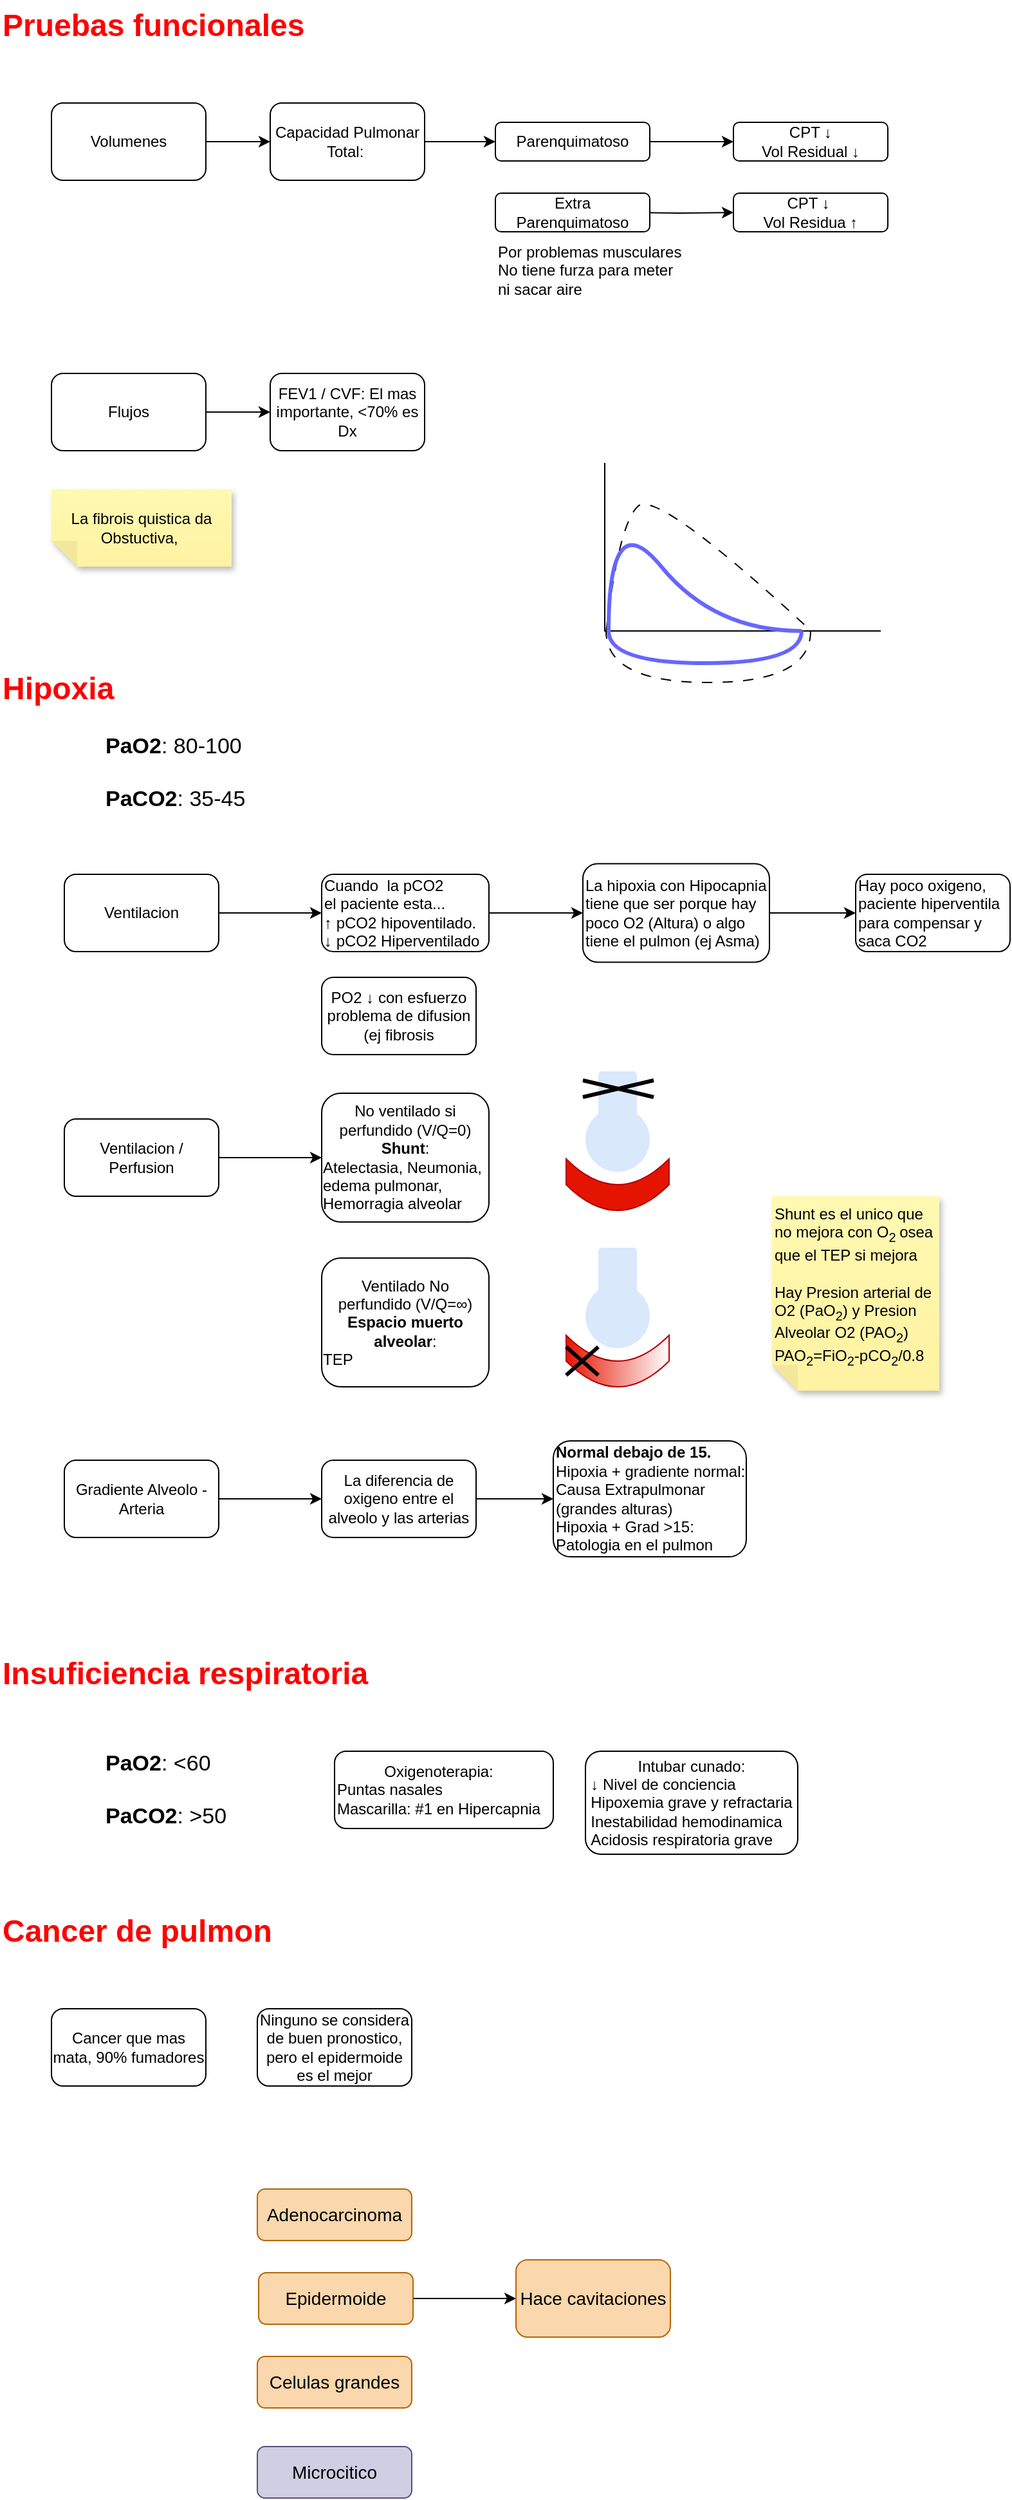 <mxfile version="21.6.7" type="github">
  <diagram name="Page-1" id="M_UDVAVCjI6NykcnFUn3">
    <mxGraphModel dx="861" dy="887" grid="1" gridSize="10" guides="1" tooltips="1" connect="1" arrows="1" fold="1" page="1" pageScale="1" pageWidth="850" pageHeight="1100" math="0" shadow="0">
      <root>
        <mxCell id="0" />
        <mxCell id="1" parent="0" />
        <mxCell id="sU-v4qAwtsRLPM2VlvNM-34" value="" style="ellipse;whiteSpace=wrap;html=1;aspect=fixed;fillColor=#dae8fc;strokeColor=none;" vertex="1" parent="1">
          <mxGeometry x="495" y="900" width="50" height="50" as="geometry" />
        </mxCell>
        <mxCell id="sU-v4qAwtsRLPM2VlvNM-1" value="Pruebas funcionales" style="text;strokeColor=none;fillColor=none;html=1;fontSize=24;fontStyle=1;verticalAlign=middle;align=left;fontColor=#FF0000;" vertex="1" parent="1">
          <mxGeometry x="40" y="40" width="100" height="40" as="geometry" />
        </mxCell>
        <mxCell id="sU-v4qAwtsRLPM2VlvNM-4" value="" style="edgeStyle=orthogonalEdgeStyle;rounded=0;orthogonalLoop=1;jettySize=auto;html=1;" edge="1" parent="1" source="sU-v4qAwtsRLPM2VlvNM-2" target="sU-v4qAwtsRLPM2VlvNM-3">
          <mxGeometry relative="1" as="geometry" />
        </mxCell>
        <mxCell id="sU-v4qAwtsRLPM2VlvNM-2" value="Volumenes" style="rounded=1;whiteSpace=wrap;html=1;" vertex="1" parent="1">
          <mxGeometry x="80" y="120" width="120" height="60" as="geometry" />
        </mxCell>
        <mxCell id="sU-v4qAwtsRLPM2VlvNM-6" value="" style="edgeStyle=orthogonalEdgeStyle;rounded=0;orthogonalLoop=1;jettySize=auto;html=1;" edge="1" parent="1" source="sU-v4qAwtsRLPM2VlvNM-3" target="sU-v4qAwtsRLPM2VlvNM-5">
          <mxGeometry relative="1" as="geometry" />
        </mxCell>
        <mxCell id="sU-v4qAwtsRLPM2VlvNM-3" value="Capacidad Pulmonar Total:&amp;nbsp;" style="rounded=1;whiteSpace=wrap;html=1;" vertex="1" parent="1">
          <mxGeometry x="250" y="120" width="120" height="60" as="geometry" />
        </mxCell>
        <mxCell id="sU-v4qAwtsRLPM2VlvNM-8" value="" style="edgeStyle=orthogonalEdgeStyle;rounded=0;orthogonalLoop=1;jettySize=auto;html=1;" edge="1" parent="1" source="sU-v4qAwtsRLPM2VlvNM-5" target="sU-v4qAwtsRLPM2VlvNM-7">
          <mxGeometry relative="1" as="geometry" />
        </mxCell>
        <mxCell id="sU-v4qAwtsRLPM2VlvNM-5" value="Parenquimatoso" style="rounded=1;whiteSpace=wrap;html=1;" vertex="1" parent="1">
          <mxGeometry x="425" y="135" width="120" height="30" as="geometry" />
        </mxCell>
        <mxCell id="sU-v4qAwtsRLPM2VlvNM-7" value="CPT ↓&lt;br&gt;Vol Residual ↓" style="rounded=1;whiteSpace=wrap;html=1;" vertex="1" parent="1">
          <mxGeometry x="610" y="135" width="120" height="30" as="geometry" />
        </mxCell>
        <mxCell id="sU-v4qAwtsRLPM2VlvNM-11" value="" style="edgeStyle=orthogonalEdgeStyle;rounded=0;orthogonalLoop=1;jettySize=auto;html=1;" edge="1" parent="1" target="sU-v4qAwtsRLPM2VlvNM-10">
          <mxGeometry relative="1" as="geometry">
            <mxPoint x="525" y="205" as="sourcePoint" />
          </mxGeometry>
        </mxCell>
        <mxCell id="sU-v4qAwtsRLPM2VlvNM-9" value="Extra Parenquimatoso" style="rounded=1;whiteSpace=wrap;html=1;" vertex="1" parent="1">
          <mxGeometry x="425" y="190" width="120" height="30" as="geometry" />
        </mxCell>
        <mxCell id="sU-v4qAwtsRLPM2VlvNM-10" value="CPT ↓&amp;nbsp;&lt;br&gt;Vol Residua ↑" style="rounded=1;whiteSpace=wrap;html=1;" vertex="1" parent="1">
          <mxGeometry x="610" y="190" width="120" height="30" as="geometry" />
        </mxCell>
        <mxCell id="sU-v4qAwtsRLPM2VlvNM-12" value="Por problemas musculares&lt;br&gt;No tiene furza para meter&lt;br&gt;ni sacar aire" style="text;html=1;align=left;verticalAlign=middle;resizable=0;points=[];autosize=1;strokeColor=none;fillColor=none;" vertex="1" parent="1">
          <mxGeometry x="425" y="220" width="170" height="60" as="geometry" />
        </mxCell>
        <mxCell id="sU-v4qAwtsRLPM2VlvNM-15" value="" style="edgeStyle=orthogonalEdgeStyle;rounded=0;orthogonalLoop=1;jettySize=auto;html=1;" edge="1" parent="1" source="sU-v4qAwtsRLPM2VlvNM-13" target="sU-v4qAwtsRLPM2VlvNM-14">
          <mxGeometry relative="1" as="geometry" />
        </mxCell>
        <mxCell id="sU-v4qAwtsRLPM2VlvNM-13" value="Flujos" style="rounded=1;whiteSpace=wrap;html=1;" vertex="1" parent="1">
          <mxGeometry x="80" y="330" width="120" height="60" as="geometry" />
        </mxCell>
        <mxCell id="sU-v4qAwtsRLPM2VlvNM-14" value="FEV1 / CVF: El mas importante, &amp;lt;70% es Dx" style="rounded=1;whiteSpace=wrap;html=1;" vertex="1" parent="1">
          <mxGeometry x="250" y="330" width="120" height="60" as="geometry" />
        </mxCell>
        <mxCell id="sU-v4qAwtsRLPM2VlvNM-20" value="" style="shape=partialRectangle;whiteSpace=wrap;html=1;bottom=0;right=0;fillColor=none;direction=north;container=0;" vertex="1" parent="1">
          <mxGeometry x="510" y="400" width="214" height="130" as="geometry" />
        </mxCell>
        <mxCell id="sU-v4qAwtsRLPM2VlvNM-21" value="" style="curved=1;endArrow=none;html=1;rounded=0;endFill=0;dashed=1;dashPattern=8 8;entryX=0;entryY=0.75;entryDx=0;entryDy=0;" edge="1" parent="1" target="sU-v4qAwtsRLPM2VlvNM-20">
          <mxGeometry width="50" height="50" relative="1" as="geometry">
            <mxPoint x="511" y="531" as="sourcePoint" />
            <mxPoint x="681" y="536" as="targetPoint" />
            <Array as="points">
              <mxPoint x="521" y="446" />
              <mxPoint x="551" y="420" />
            </Array>
          </mxGeometry>
        </mxCell>
        <mxCell id="sU-v4qAwtsRLPM2VlvNM-22" value="" style="shape=requiredInterface;html=1;verticalLabelPosition=bottom;sketch=0;direction=south;dashed=1;dashPattern=8 8;container=0;" vertex="1" parent="1">
          <mxGeometry x="511" y="530" width="159" height="40" as="geometry" />
        </mxCell>
        <mxCell id="sU-v4qAwtsRLPM2VlvNM-16" value="" style="curved=1;endArrow=none;html=1;rounded=0;snapToPoint=0;endFill=0;strokeColor=#6666FF;strokeWidth=3;" edge="1" parent="1">
          <mxGeometry width="50" height="50" relative="1" as="geometry">
            <mxPoint x="513" y="530" as="sourcePoint" />
            <mxPoint x="663" y="530" as="targetPoint" />
            <Array as="points">
              <mxPoint x="513" y="430" />
              <mxPoint x="594.818" y="530" />
            </Array>
          </mxGeometry>
        </mxCell>
        <mxCell id="sU-v4qAwtsRLPM2VlvNM-18" value="" style="shape=requiredInterface;html=1;verticalLabelPosition=bottom;sketch=0;direction=south;container=0;strokeColor=#6666FF;strokeWidth=3;" vertex="1" parent="1">
          <mxGeometry x="513" y="530" width="150" height="25" as="geometry" />
        </mxCell>
        <mxCell id="sU-v4qAwtsRLPM2VlvNM-23" value="La fibrois quistica da Obstuctiva,&amp;nbsp;" style="shape=note;whiteSpace=wrap;html=1;backgroundOutline=1;fontColor=#000000;darkOpacity=0.05;fillColor=#FFF9B2;strokeColor=none;fillStyle=solid;direction=west;gradientDirection=north;gradientColor=#FFF2A1;shadow=1;size=20;pointerEvents=1;" vertex="1" parent="1">
          <mxGeometry x="80" y="420" width="140" height="60" as="geometry" />
        </mxCell>
        <mxCell id="sU-v4qAwtsRLPM2VlvNM-26" value="" style="edgeStyle=orthogonalEdgeStyle;rounded=0;orthogonalLoop=1;jettySize=auto;html=1;" edge="1" parent="1" source="sU-v4qAwtsRLPM2VlvNM-24" target="sU-v4qAwtsRLPM2VlvNM-25">
          <mxGeometry relative="1" as="geometry" />
        </mxCell>
        <mxCell id="sU-v4qAwtsRLPM2VlvNM-24" value="Ventilacion" style="rounded=1;whiteSpace=wrap;html=1;" vertex="1" parent="1">
          <mxGeometry x="90" y="719" width="120" height="60" as="geometry" />
        </mxCell>
        <mxCell id="sU-v4qAwtsRLPM2VlvNM-48" value="" style="edgeStyle=orthogonalEdgeStyle;rounded=0;orthogonalLoop=1;jettySize=auto;html=1;" edge="1" parent="1" source="sU-v4qAwtsRLPM2VlvNM-25" target="sU-v4qAwtsRLPM2VlvNM-47">
          <mxGeometry relative="1" as="geometry" />
        </mxCell>
        <mxCell id="sU-v4qAwtsRLPM2VlvNM-25" value="Cuando&amp;nbsp; la pCO2&lt;br&gt;el paciente esta...&lt;br&gt;↑ pCO2 hipoventilado.&lt;br&gt;&lt;div style=&quot;&quot;&gt;&lt;span style=&quot;background-color: initial;&quot;&gt;↓ pCO2 Hiperventilado&lt;/span&gt;&lt;/div&gt;" style="rounded=1;whiteSpace=wrap;html=1;align=left;" vertex="1" parent="1">
          <mxGeometry x="290" y="719" width="130" height="60" as="geometry" />
        </mxCell>
        <mxCell id="sU-v4qAwtsRLPM2VlvNM-27" value="PO2 ↓ con esfuerzo problema de difusion (ej fibrosis" style="rounded=1;whiteSpace=wrap;html=1;" vertex="1" parent="1">
          <mxGeometry x="290" y="799" width="120" height="60" as="geometry" />
        </mxCell>
        <mxCell id="sU-v4qAwtsRLPM2VlvNM-30" value="" style="edgeStyle=orthogonalEdgeStyle;rounded=0;orthogonalLoop=1;jettySize=auto;html=1;" edge="1" parent="1" source="sU-v4qAwtsRLPM2VlvNM-28" target="sU-v4qAwtsRLPM2VlvNM-29">
          <mxGeometry relative="1" as="geometry" />
        </mxCell>
        <mxCell id="sU-v4qAwtsRLPM2VlvNM-28" value="Ventilacion / Perfusion" style="rounded=1;whiteSpace=wrap;html=1;" vertex="1" parent="1">
          <mxGeometry x="90" y="909" width="120" height="60" as="geometry" />
        </mxCell>
        <mxCell id="sU-v4qAwtsRLPM2VlvNM-29" value="No ventilado si perfundido (V/Q=0)&lt;br&gt;&lt;b&gt;Shunt&lt;/b&gt;:&lt;br&gt;&lt;div style=&quot;text-align: left;&quot;&gt;&lt;span style=&quot;background-color: initial;&quot;&gt;Atelectasia, Neumonia, edema pulmonar, Hemorragia alveolar&lt;/span&gt;&lt;/div&gt;" style="rounded=1;whiteSpace=wrap;html=1;" vertex="1" parent="1">
          <mxGeometry x="290" y="889" width="130" height="100" as="geometry" />
        </mxCell>
        <mxCell id="sU-v4qAwtsRLPM2VlvNM-31" value="" style="shape=dataStorage;whiteSpace=wrap;html=1;fixedSize=1;direction=north;fillColor=#e51400;strokeColor=#B20000;fontColor=#ffffff;" vertex="1" parent="1">
          <mxGeometry x="480" y="940" width="80" height="40" as="geometry" />
        </mxCell>
        <mxCell id="sU-v4qAwtsRLPM2VlvNM-33" value="" style="strokeWidth=1;html=1;shape=mxgraph.flowchart.delay;whiteSpace=wrap;direction=south;fillColor=#dae8fc;strokeColor=none;" vertex="1" parent="1">
          <mxGeometry x="505" y="872" width="30" height="70" as="geometry" />
        </mxCell>
        <mxCell id="sU-v4qAwtsRLPM2VlvNM-37" value="" style="shape=umlDestroy;whiteSpace=wrap;html=1;strokeWidth=3;targetShapes=umlLifeline;" vertex="1" parent="1">
          <mxGeometry x="493" y="879" width="55" height="13" as="geometry" />
        </mxCell>
        <mxCell id="sU-v4qAwtsRLPM2VlvNM-38" value="" style="ellipse;whiteSpace=wrap;html=1;aspect=fixed;fillColor=#dae8fc;strokeColor=none;" vertex="1" parent="1">
          <mxGeometry x="495" y="1037" width="50" height="50" as="geometry" />
        </mxCell>
        <mxCell id="sU-v4qAwtsRLPM2VlvNM-39" value="" style="shape=dataStorage;whiteSpace=wrap;html=1;fixedSize=1;direction=north;fillColor=#e51400;strokeColor=#B20000;fontColor=#ffffff;gradientColor=#FFFFFF;gradientDirection=south;" vertex="1" parent="1">
          <mxGeometry x="480" y="1077" width="80" height="40" as="geometry" />
        </mxCell>
        <mxCell id="sU-v4qAwtsRLPM2VlvNM-40" value="" style="strokeWidth=1;html=1;shape=mxgraph.flowchart.delay;whiteSpace=wrap;direction=south;fillColor=#dae8fc;strokeColor=none;" vertex="1" parent="1">
          <mxGeometry x="505" y="1009" width="30" height="70" as="geometry" />
        </mxCell>
        <mxCell id="sU-v4qAwtsRLPM2VlvNM-41" value="" style="shape=umlDestroy;whiteSpace=wrap;html=1;strokeWidth=3;targetShapes=umlLifeline;" vertex="1" parent="1">
          <mxGeometry x="480" y="1086" width="25" height="22" as="geometry" />
        </mxCell>
        <mxCell id="sU-v4qAwtsRLPM2VlvNM-42" value="Ventilado No perfundido (V/Q=∞)&lt;br&gt;&lt;b&gt;Espacio muerto alveolar&lt;/b&gt;:&lt;br&gt;&lt;div style=&quot;text-align: left;&quot;&gt;TEP&lt;/div&gt;" style="rounded=1;whiteSpace=wrap;html=1;" vertex="1" parent="1">
          <mxGeometry x="290" y="1017" width="130" height="100" as="geometry" />
        </mxCell>
        <mxCell id="sU-v4qAwtsRLPM2VlvNM-43" value="Hipoxia" style="text;strokeColor=none;fillColor=none;html=1;fontSize=24;fontStyle=1;verticalAlign=middle;align=left;fontColor=#FF0000;" vertex="1" parent="1">
          <mxGeometry x="40" y="555" width="100" height="40" as="geometry" />
        </mxCell>
        <mxCell id="sU-v4qAwtsRLPM2VlvNM-46" value="Shunt es el unico que no mejora con O&lt;sub&gt;2 &lt;/sub&gt;osea que el TEP si mejora&lt;br&gt;&lt;br&gt;Hay Presion arterial de O2 (PaO&lt;sub&gt;2&lt;/sub&gt;) y Presion Alveolar O2 (PAO&lt;sub&gt;2&lt;/sub&gt;)&lt;br&gt;PAO&lt;sub&gt;2&lt;/sub&gt;=FiO&lt;sub&gt;2&lt;/sub&gt;-pCO&lt;sub&gt;2&lt;/sub&gt;/0.8" style="shape=note;whiteSpace=wrap;html=1;backgroundOutline=1;fontColor=#000000;darkOpacity=0.05;fillColor=#FFF9B2;strokeColor=none;fillStyle=solid;direction=west;gradientDirection=north;gradientColor=#FFF2A1;shadow=1;size=20;pointerEvents=1;verticalAlign=top;align=left;" vertex="1" parent="1">
          <mxGeometry x="640" y="969" width="130" height="151" as="geometry" />
        </mxCell>
        <mxCell id="sU-v4qAwtsRLPM2VlvNM-50" value="" style="edgeStyle=orthogonalEdgeStyle;rounded=0;orthogonalLoop=1;jettySize=auto;html=1;" edge="1" parent="1" source="sU-v4qAwtsRLPM2VlvNM-47" target="sU-v4qAwtsRLPM2VlvNM-49">
          <mxGeometry relative="1" as="geometry" />
        </mxCell>
        <mxCell id="sU-v4qAwtsRLPM2VlvNM-47" value="La hipoxia con Hipocapnia tiene que ser porque hay poco O2 (Altura) o algo tiene el pulmon (ej Asma)" style="whiteSpace=wrap;html=1;align=left;rounded=1;" vertex="1" parent="1">
          <mxGeometry x="493" y="710.75" width="145" height="76.5" as="geometry" />
        </mxCell>
        <mxCell id="sU-v4qAwtsRLPM2VlvNM-49" value="Hay poco oxigeno, paciente hiperventila para compensar y saca CO2" style="whiteSpace=wrap;html=1;align=left;rounded=1;" vertex="1" parent="1">
          <mxGeometry x="705" y="719" width="120" height="60" as="geometry" />
        </mxCell>
        <mxCell id="sU-v4qAwtsRLPM2VlvNM-53" value="" style="edgeStyle=orthogonalEdgeStyle;rounded=0;orthogonalLoop=1;jettySize=auto;html=1;" edge="1" parent="1" source="sU-v4qAwtsRLPM2VlvNM-51" target="sU-v4qAwtsRLPM2VlvNM-52">
          <mxGeometry relative="1" as="geometry" />
        </mxCell>
        <mxCell id="sU-v4qAwtsRLPM2VlvNM-51" value="Gradiente Alveolo - Arteria" style="rounded=1;whiteSpace=wrap;html=1;" vertex="1" parent="1">
          <mxGeometry x="90" y="1174" width="120" height="60" as="geometry" />
        </mxCell>
        <mxCell id="sU-v4qAwtsRLPM2VlvNM-55" value="" style="edgeStyle=orthogonalEdgeStyle;rounded=0;orthogonalLoop=1;jettySize=auto;html=1;" edge="1" parent="1" source="sU-v4qAwtsRLPM2VlvNM-52" target="sU-v4qAwtsRLPM2VlvNM-54">
          <mxGeometry relative="1" as="geometry" />
        </mxCell>
        <mxCell id="sU-v4qAwtsRLPM2VlvNM-52" value="La diferencia de oxigeno entre el alveolo y las arterias" style="rounded=1;whiteSpace=wrap;html=1;" vertex="1" parent="1">
          <mxGeometry x="290" y="1174" width="120" height="60" as="geometry" />
        </mxCell>
        <mxCell id="sU-v4qAwtsRLPM2VlvNM-54" value="&lt;b&gt;Normal debajo de 15.&lt;br&gt;&lt;/b&gt;Hipoxia + gradiente normal: Causa Extrapulmonar (grandes alturas)&lt;br&gt;Hipoxia + Grad &amp;gt;15: Patologia en el pulmon" style="rounded=1;whiteSpace=wrap;html=1;align=left;" vertex="1" parent="1">
          <mxGeometry x="470" y="1159" width="150" height="90" as="geometry" />
        </mxCell>
        <mxCell id="sU-v4qAwtsRLPM2VlvNM-57" value="&lt;b&gt;PaO2&lt;/b&gt;: 80-100&lt;br&gt;&lt;br style=&quot;font-size: 17px;&quot;&gt;&lt;b&gt;PaCO2&lt;/b&gt;: 35-45" style="rounded=1;whiteSpace=wrap;html=1;align=left;fontSize=17;strokeColor=none;" vertex="1" parent="1">
          <mxGeometry x="120" y="610" width="120" height="60" as="geometry" />
        </mxCell>
        <mxCell id="sU-v4qAwtsRLPM2VlvNM-58" value="Insuficiencia respiratoria" style="text;strokeColor=none;fillColor=none;html=1;fontSize=24;fontStyle=1;verticalAlign=middle;align=left;fontColor=#FF0000;" vertex="1" parent="1">
          <mxGeometry x="40" y="1320" width="100" height="40" as="geometry" />
        </mxCell>
        <mxCell id="sU-v4qAwtsRLPM2VlvNM-61" value="&lt;b&gt;PaO2&lt;/b&gt;: &amp;lt;60&lt;br&gt;&lt;br style=&quot;font-size: 17px;&quot;&gt;&lt;b&gt;PaCO2&lt;/b&gt;: &amp;gt;50" style="rounded=1;whiteSpace=wrap;html=1;align=left;fontSize=17;strokeColor=none;" vertex="1" parent="1">
          <mxGeometry x="120" y="1400" width="120" height="60" as="geometry" />
        </mxCell>
        <mxCell id="sU-v4qAwtsRLPM2VlvNM-62" value="&lt;div style=&quot;text-align: center;&quot;&gt;&lt;span style=&quot;background-color: initial;&quot;&gt;Oxigenoterapia:&lt;/span&gt;&lt;/div&gt;Puntas nasales&lt;br&gt;Mascarilla: #1 en Hipercapnia" style="rounded=1;whiteSpace=wrap;html=1;align=left;" vertex="1" parent="1">
          <mxGeometry x="300" y="1400" width="170" height="60" as="geometry" />
        </mxCell>
        <mxCell id="sU-v4qAwtsRLPM2VlvNM-63" value="Intubar cunado:&lt;br&gt;&lt;div style=&quot;text-align: left;&quot;&gt;&lt;span style=&quot;background-color: initial;&quot;&gt;↓ Nivel de conciencia&lt;/span&gt;&lt;/div&gt;&lt;div style=&quot;text-align: left;&quot;&gt;&lt;span style=&quot;background-color: initial;&quot;&gt;Hipoxemia grave y refractaria&lt;/span&gt;&lt;/div&gt;&lt;div style=&quot;text-align: left;&quot;&gt;&lt;span style=&quot;background-color: initial;&quot;&gt;Inestabilidad hemodinamica&lt;/span&gt;&lt;/div&gt;&lt;div style=&quot;text-align: left;&quot;&gt;&lt;span style=&quot;background-color: initial;&quot;&gt;Acidosis respiratoria grave&lt;/span&gt;&lt;/div&gt;" style="rounded=1;whiteSpace=wrap;html=1;" vertex="1" parent="1">
          <mxGeometry x="495" y="1400" width="165" height="80" as="geometry" />
        </mxCell>
        <mxCell id="sU-v4qAwtsRLPM2VlvNM-64" value="Cancer de pulmon" style="text;strokeColor=none;fillColor=none;html=1;fontSize=24;fontStyle=1;verticalAlign=middle;align=left;fontColor=#FF0000;" vertex="1" parent="1">
          <mxGeometry x="40" y="1520" width="100" height="40" as="geometry" />
        </mxCell>
        <mxCell id="sU-v4qAwtsRLPM2VlvNM-66" value="Cancer que mas mata, 90% fumadores" style="rounded=1;whiteSpace=wrap;html=1;" vertex="1" parent="1">
          <mxGeometry x="80" y="1600" width="120" height="60" as="geometry" />
        </mxCell>
        <mxCell id="sU-v4qAwtsRLPM2VlvNM-67" value="Ninguno se considera de buen pronostico, pero el epidermoide es el mejor" style="rounded=1;whiteSpace=wrap;html=1;" vertex="1" parent="1">
          <mxGeometry x="240" y="1600" width="120" height="60" as="geometry" />
        </mxCell>
        <mxCell id="sU-v4qAwtsRLPM2VlvNM-68" value="Adenocarcinoma" style="rounded=1;whiteSpace=wrap;html=1;fontSize=14;fillColor=#fad7ac;strokeColor=#b46504;" vertex="1" parent="1">
          <mxGeometry x="240" y="1740" width="120" height="40" as="geometry" />
        </mxCell>
        <mxCell id="sU-v4qAwtsRLPM2VlvNM-73" value="" style="edgeStyle=orthogonalEdgeStyle;rounded=0;orthogonalLoop=1;jettySize=auto;html=1;" edge="1" parent="1" source="sU-v4qAwtsRLPM2VlvNM-69" target="sU-v4qAwtsRLPM2VlvNM-72">
          <mxGeometry relative="1" as="geometry" />
        </mxCell>
        <mxCell id="sU-v4qAwtsRLPM2VlvNM-69" value="Epidermoide" style="rounded=1;whiteSpace=wrap;html=1;fontSize=14;fillColor=#fad7ac;strokeColor=#b46504;" vertex="1" parent="1">
          <mxGeometry x="241" y="1805" width="120" height="40" as="geometry" />
        </mxCell>
        <mxCell id="sU-v4qAwtsRLPM2VlvNM-70" value="Celulas grandes" style="rounded=1;whiteSpace=wrap;html=1;fontSize=14;fillColor=#fad7ac;strokeColor=#b46504;" vertex="1" parent="1">
          <mxGeometry x="240" y="1870" width="120" height="40" as="geometry" />
        </mxCell>
        <mxCell id="sU-v4qAwtsRLPM2VlvNM-71" value="Microcitico" style="rounded=1;whiteSpace=wrap;html=1;fontSize=14;fillColor=#d0cee2;strokeColor=#56517e;" vertex="1" parent="1">
          <mxGeometry x="240" y="1940" width="120" height="40" as="geometry" />
        </mxCell>
        <mxCell id="sU-v4qAwtsRLPM2VlvNM-72" value="Hace cavitaciones" style="whiteSpace=wrap;html=1;fontSize=14;fillColor=#fad7ac;strokeColor=#b46504;rounded=1;" vertex="1" parent="1">
          <mxGeometry x="441" y="1795" width="120" height="60" as="geometry" />
        </mxCell>
      </root>
    </mxGraphModel>
  </diagram>
</mxfile>

